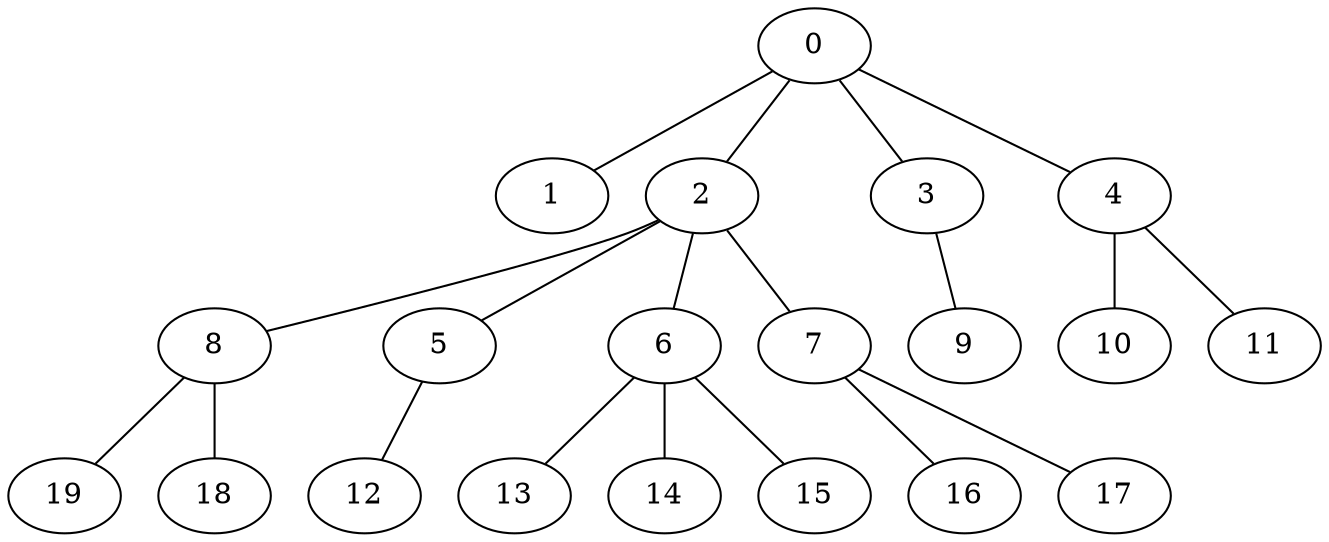 
graph graphname {
    0 -- 1
0 -- 2
0 -- 3
0 -- 4
2 -- 8
2 -- 5
2 -- 6
2 -- 7
3 -- 9
4 -- 10
4 -- 11
5 -- 12
6 -- 13
6 -- 14
6 -- 15
7 -- 16
7 -- 17
8 -- 19
8 -- 18

}
